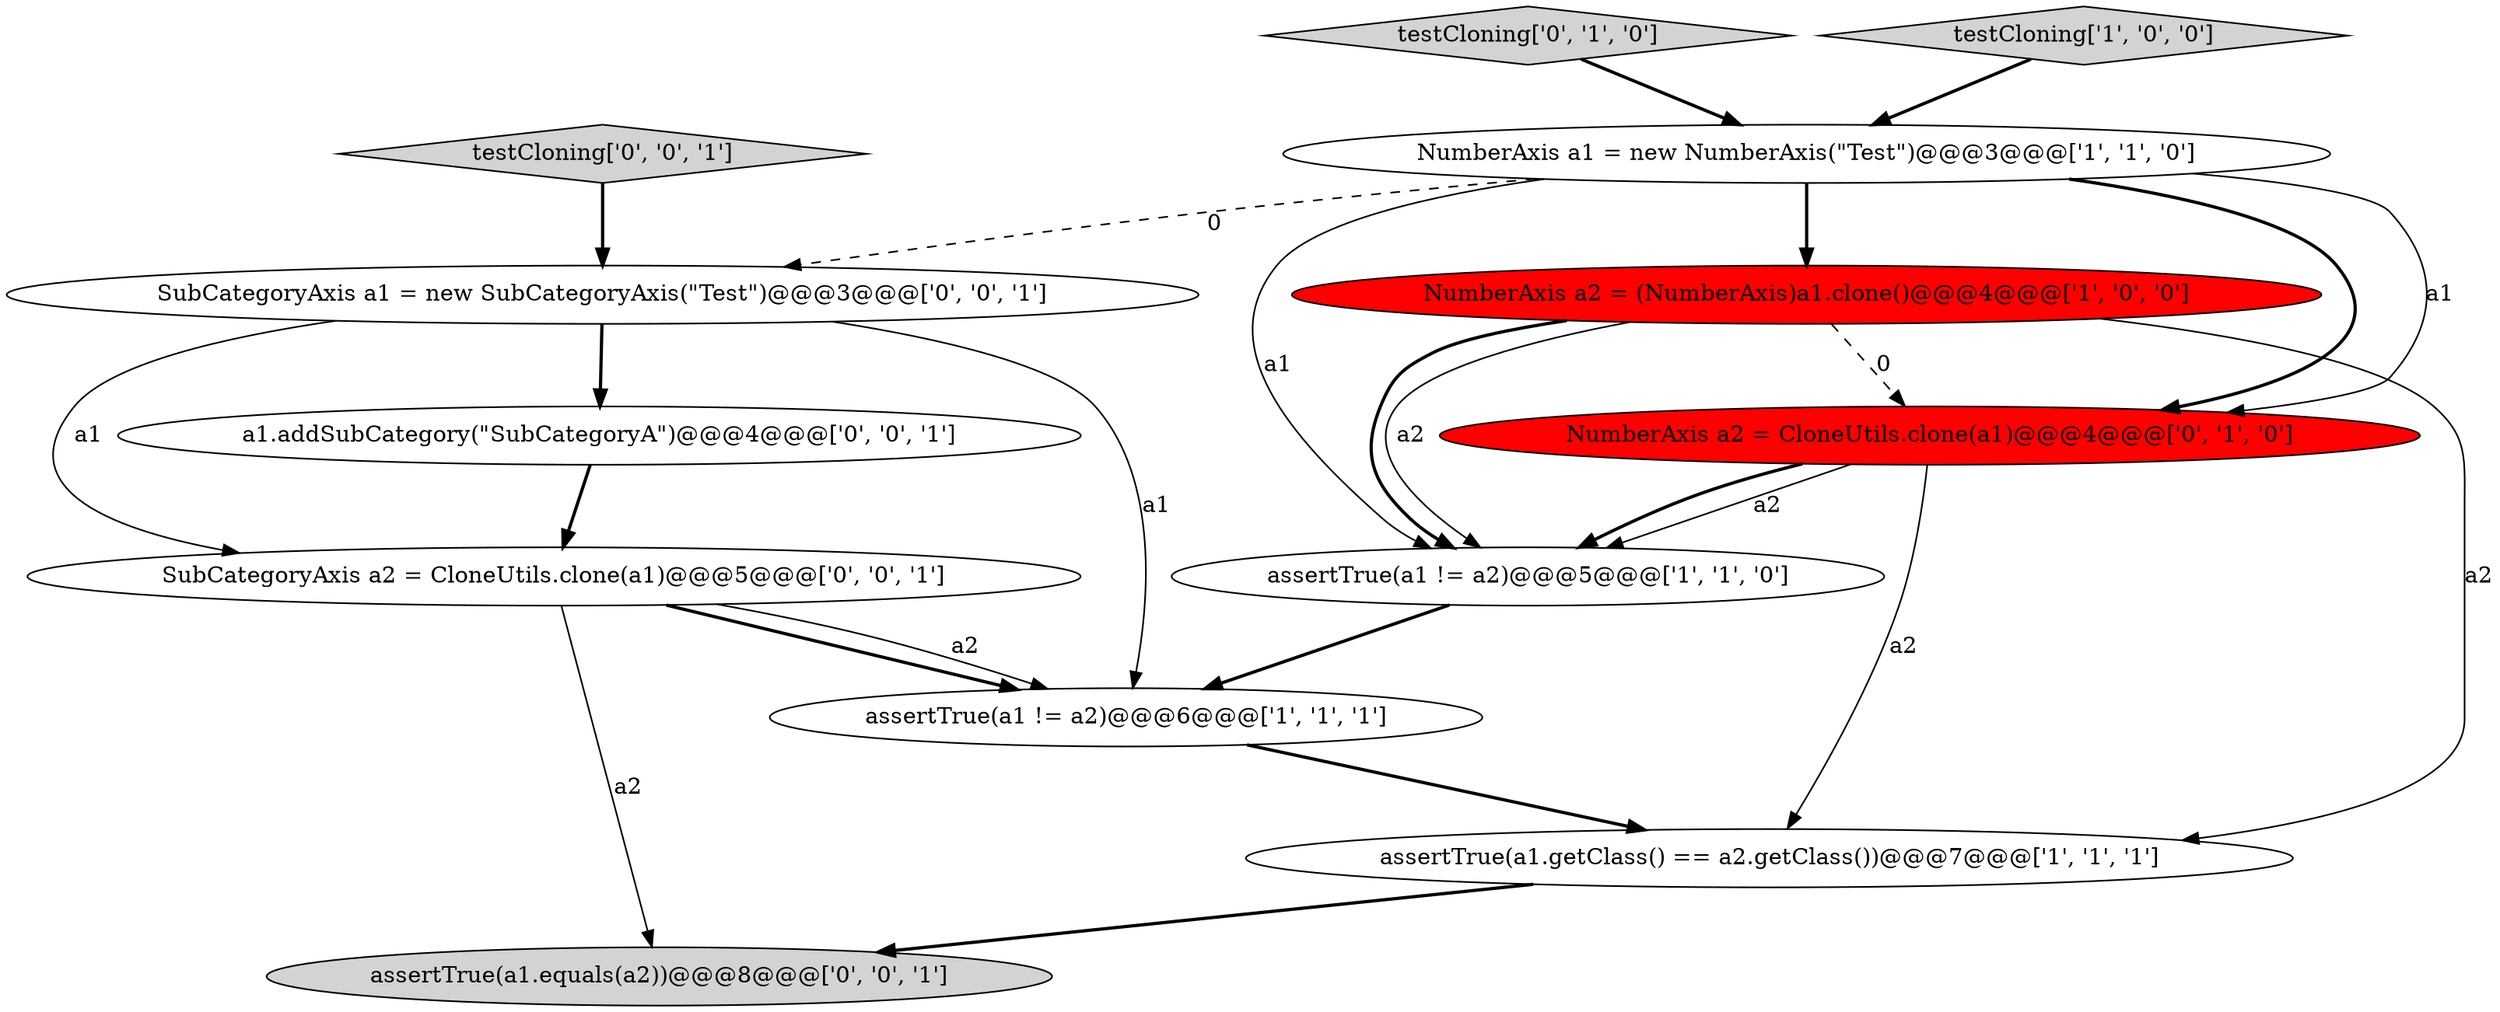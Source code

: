 digraph {
6 [style = filled, label = "testCloning['0', '1', '0']", fillcolor = lightgray, shape = diamond image = "AAA0AAABBB2BBB"];
9 [style = filled, label = "SubCategoryAxis a2 = CloneUtils.clone(a1)@@@5@@@['0', '0', '1']", fillcolor = white, shape = ellipse image = "AAA0AAABBB3BBB"];
12 [style = filled, label = "testCloning['0', '0', '1']", fillcolor = lightgray, shape = diamond image = "AAA0AAABBB3BBB"];
3 [style = filled, label = "assertTrue(a1 != a2)@@@6@@@['1', '1', '1']", fillcolor = white, shape = ellipse image = "AAA0AAABBB1BBB"];
10 [style = filled, label = "SubCategoryAxis a1 = new SubCategoryAxis(\"Test\")@@@3@@@['0', '0', '1']", fillcolor = white, shape = ellipse image = "AAA0AAABBB3BBB"];
1 [style = filled, label = "NumberAxis a2 = (NumberAxis)a1.clone()@@@4@@@['1', '0', '0']", fillcolor = red, shape = ellipse image = "AAA1AAABBB1BBB"];
0 [style = filled, label = "assertTrue(a1.getClass() == a2.getClass())@@@7@@@['1', '1', '1']", fillcolor = white, shape = ellipse image = "AAA0AAABBB1BBB"];
11 [style = filled, label = "assertTrue(a1.equals(a2))@@@8@@@['0', '0', '1']", fillcolor = lightgray, shape = ellipse image = "AAA0AAABBB3BBB"];
2 [style = filled, label = "assertTrue(a1 != a2)@@@5@@@['1', '1', '0']", fillcolor = white, shape = ellipse image = "AAA0AAABBB1BBB"];
4 [style = filled, label = "testCloning['1', '0', '0']", fillcolor = lightgray, shape = diamond image = "AAA0AAABBB1BBB"];
8 [style = filled, label = "a1.addSubCategory(\"SubCategoryA\")@@@4@@@['0', '0', '1']", fillcolor = white, shape = ellipse image = "AAA0AAABBB3BBB"];
5 [style = filled, label = "NumberAxis a1 = new NumberAxis(\"Test\")@@@3@@@['1', '1', '0']", fillcolor = white, shape = ellipse image = "AAA0AAABBB1BBB"];
7 [style = filled, label = "NumberAxis a2 = CloneUtils.clone(a1)@@@4@@@['0', '1', '0']", fillcolor = red, shape = ellipse image = "AAA1AAABBB2BBB"];
5->2 [style = solid, label="a1"];
1->2 [style = solid, label="a2"];
2->3 [style = bold, label=""];
1->0 [style = solid, label="a2"];
0->11 [style = bold, label=""];
10->3 [style = solid, label="a1"];
3->0 [style = bold, label=""];
5->1 [style = bold, label=""];
6->5 [style = bold, label=""];
12->10 [style = bold, label=""];
10->9 [style = solid, label="a1"];
10->8 [style = bold, label=""];
5->10 [style = dashed, label="0"];
5->7 [style = solid, label="a1"];
7->2 [style = solid, label="a2"];
7->2 [style = bold, label=""];
8->9 [style = bold, label=""];
9->11 [style = solid, label="a2"];
9->3 [style = bold, label=""];
5->7 [style = bold, label=""];
1->2 [style = bold, label=""];
1->7 [style = dashed, label="0"];
7->0 [style = solid, label="a2"];
9->3 [style = solid, label="a2"];
4->5 [style = bold, label=""];
}
